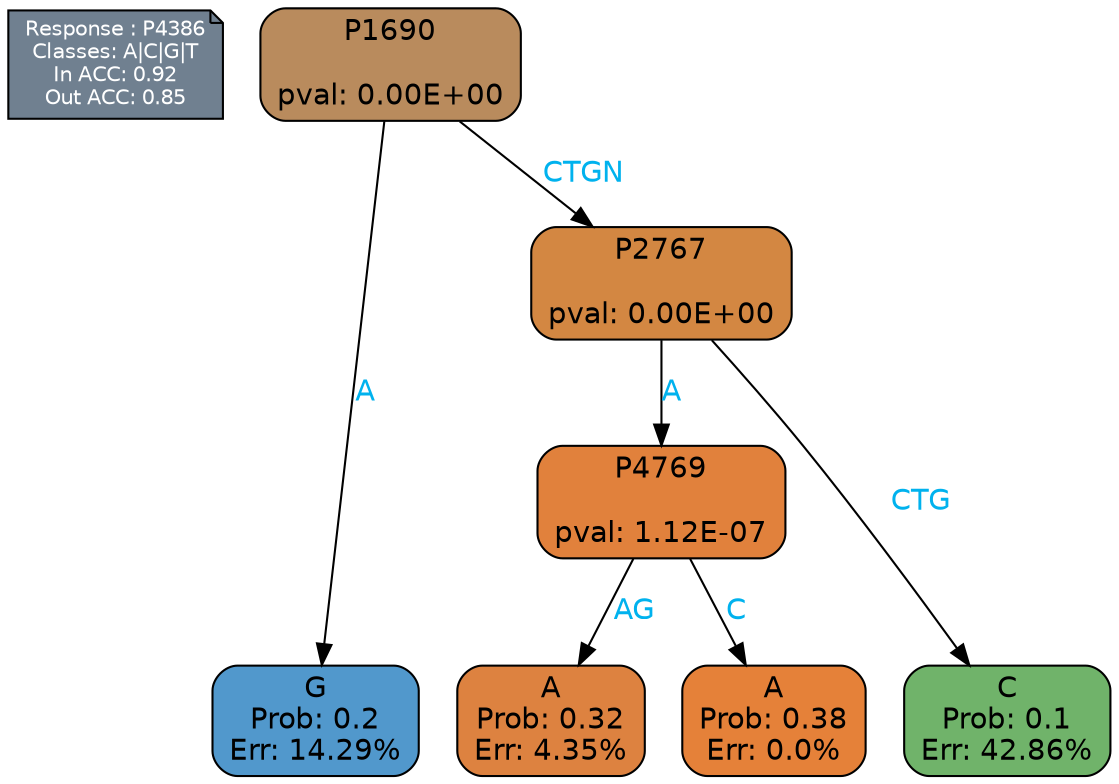 digraph Tree {
node [shape=box, style="filled, rounded", color="black", fontname=helvetica] ;
graph [ranksep=equally, splines=polylines, bgcolor=transparent, dpi=600] ;
edge [fontname=helvetica] ;
LEGEND [label="Response : P4386
Classes: A|C|G|T
In ACC: 0.92
Out ACC: 0.85
",shape=note,align=left,style=filled,fillcolor="slategray",fontcolor="white",fontsize=10];1 [label="P1690

pval: 0.00E+00", fillcolor="#b98b5d"] ;
2 [label="G
Prob: 0.2
Err: 14.29%", fillcolor="#5198cc"] ;
3 [label="P2767

pval: 0.00E+00", fillcolor="#d38742"] ;
4 [label="P4769

pval: 1.12E-07", fillcolor="#e1813c"] ;
5 [label="A
Prob: 0.32
Err: 4.35%", fillcolor="#dd8240"] ;
6 [label="A
Prob: 0.38
Err: 0.0%", fillcolor="#e58139"] ;
7 [label="C
Prob: 0.1
Err: 42.86%", fillcolor="#70b36a"] ;
1 -> 2 [label="A",fontcolor=deepskyblue2] ;
1 -> 3 [label="CTGN",fontcolor=deepskyblue2] ;
3 -> 4 [label="A",fontcolor=deepskyblue2] ;
3 -> 7 [label="CTG",fontcolor=deepskyblue2] ;
4 -> 5 [label="AG",fontcolor=deepskyblue2] ;
4 -> 6 [label="C",fontcolor=deepskyblue2] ;
{rank = same; 2;5;6;7;}{rank = same; LEGEND;1;}}